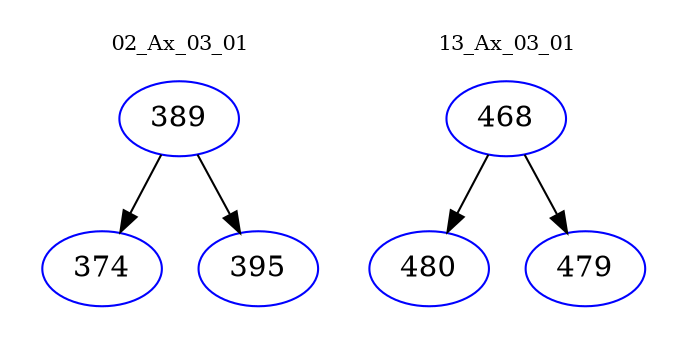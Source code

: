 digraph{
subgraph cluster_0 {
color = white
label = "02_Ax_03_01";
fontsize=10;
T0_389 [label="389", color="blue"]
T0_389 -> T0_374 [color="black"]
T0_374 [label="374", color="blue"]
T0_389 -> T0_395 [color="black"]
T0_395 [label="395", color="blue"]
}
subgraph cluster_1 {
color = white
label = "13_Ax_03_01";
fontsize=10;
T1_468 [label="468", color="blue"]
T1_468 -> T1_480 [color="black"]
T1_480 [label="480", color="blue"]
T1_468 -> T1_479 [color="black"]
T1_479 [label="479", color="blue"]
}
}
